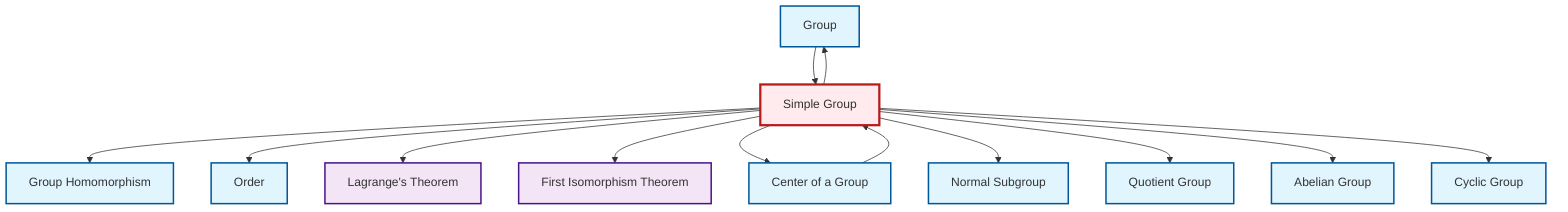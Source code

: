 graph TD
    classDef definition fill:#e1f5fe,stroke:#01579b,stroke-width:2px
    classDef theorem fill:#f3e5f5,stroke:#4a148c,stroke-width:2px
    classDef axiom fill:#fff3e0,stroke:#e65100,stroke-width:2px
    classDef example fill:#e8f5e9,stroke:#1b5e20,stroke-width:2px
    classDef current fill:#ffebee,stroke:#b71c1c,stroke-width:3px
    def-homomorphism["Group Homomorphism"]:::definition
    def-abelian-group["Abelian Group"]:::definition
    def-order["Order"]:::definition
    thm-lagrange["Lagrange's Theorem"]:::theorem
    thm-first-isomorphism["First Isomorphism Theorem"]:::theorem
    def-cyclic-group["Cyclic Group"]:::definition
    def-group["Group"]:::definition
    def-normal-subgroup["Normal Subgroup"]:::definition
    def-quotient-group["Quotient Group"]:::definition
    def-simple-group["Simple Group"]:::definition
    def-center-of-group["Center of a Group"]:::definition
    def-simple-group --> def-homomorphism
    def-simple-group --> def-order
    def-center-of-group --> def-simple-group
    def-simple-group --> thm-lagrange
    def-group --> def-simple-group
    def-simple-group --> thm-first-isomorphism
    def-simple-group --> def-group
    def-simple-group --> def-center-of-group
    def-simple-group --> def-normal-subgroup
    def-simple-group --> def-quotient-group
    def-simple-group --> def-abelian-group
    def-simple-group --> def-cyclic-group
    class def-simple-group current